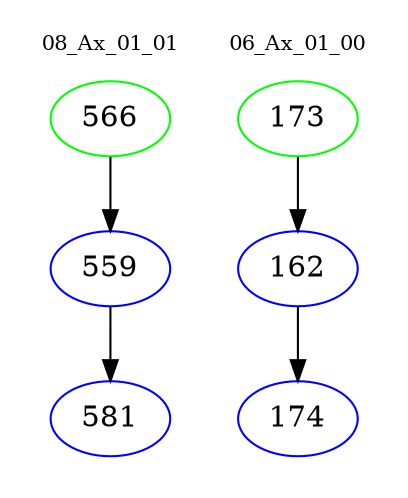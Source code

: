 digraph{
subgraph cluster_0 {
color = white
label = "08_Ax_01_01";
fontsize=10;
T0_566 [label="566", color="green"]
T0_566 -> T0_559 [color="black"]
T0_559 [label="559", color="blue"]
T0_559 -> T0_581 [color="black"]
T0_581 [label="581", color="blue"]
}
subgraph cluster_1 {
color = white
label = "06_Ax_01_00";
fontsize=10;
T1_173 [label="173", color="green"]
T1_173 -> T1_162 [color="black"]
T1_162 [label="162", color="blue"]
T1_162 -> T1_174 [color="black"]
T1_174 [label="174", color="blue"]
}
}
